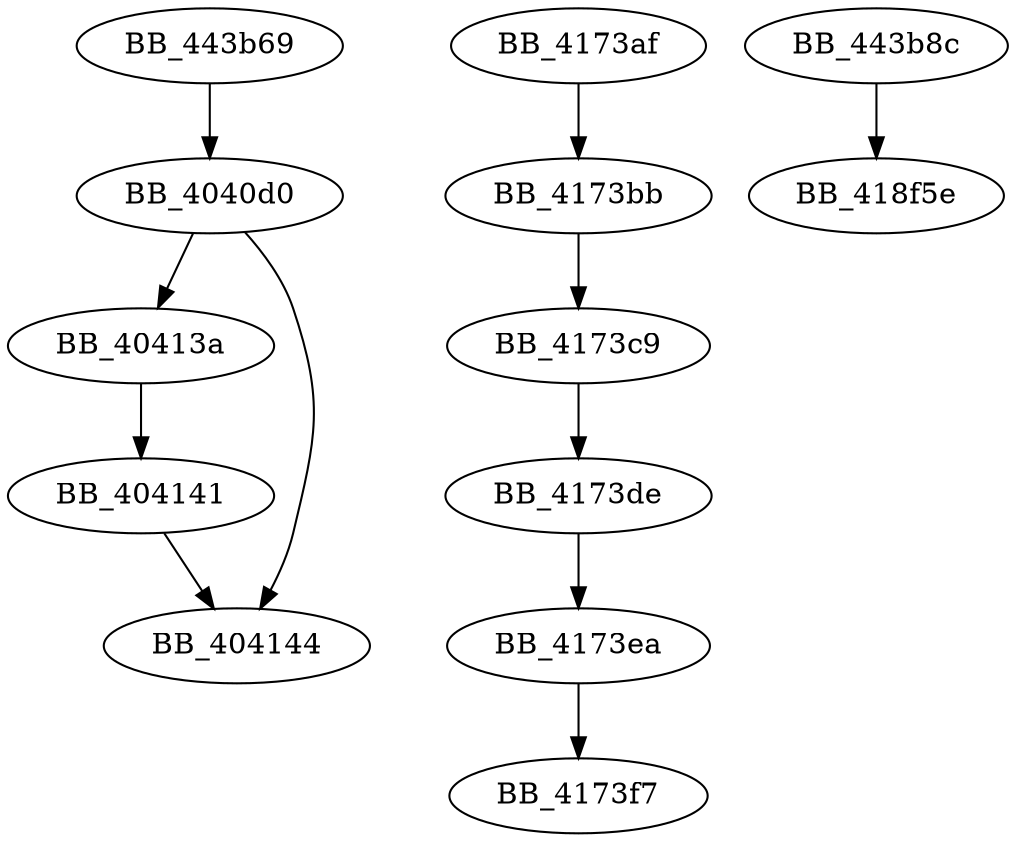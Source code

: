 DiGraph unknown_libname_4{
BB_4040d0->BB_40413a
BB_4040d0->BB_404144
BB_40413a->BB_404141
BB_404141->BB_404144
BB_4173af->BB_4173bb
BB_4173bb->BB_4173c9
BB_4173c9->BB_4173de
BB_4173de->BB_4173ea
BB_4173ea->BB_4173f7
BB_443b69->BB_4040d0
BB_443b8c->BB_418f5e
}
